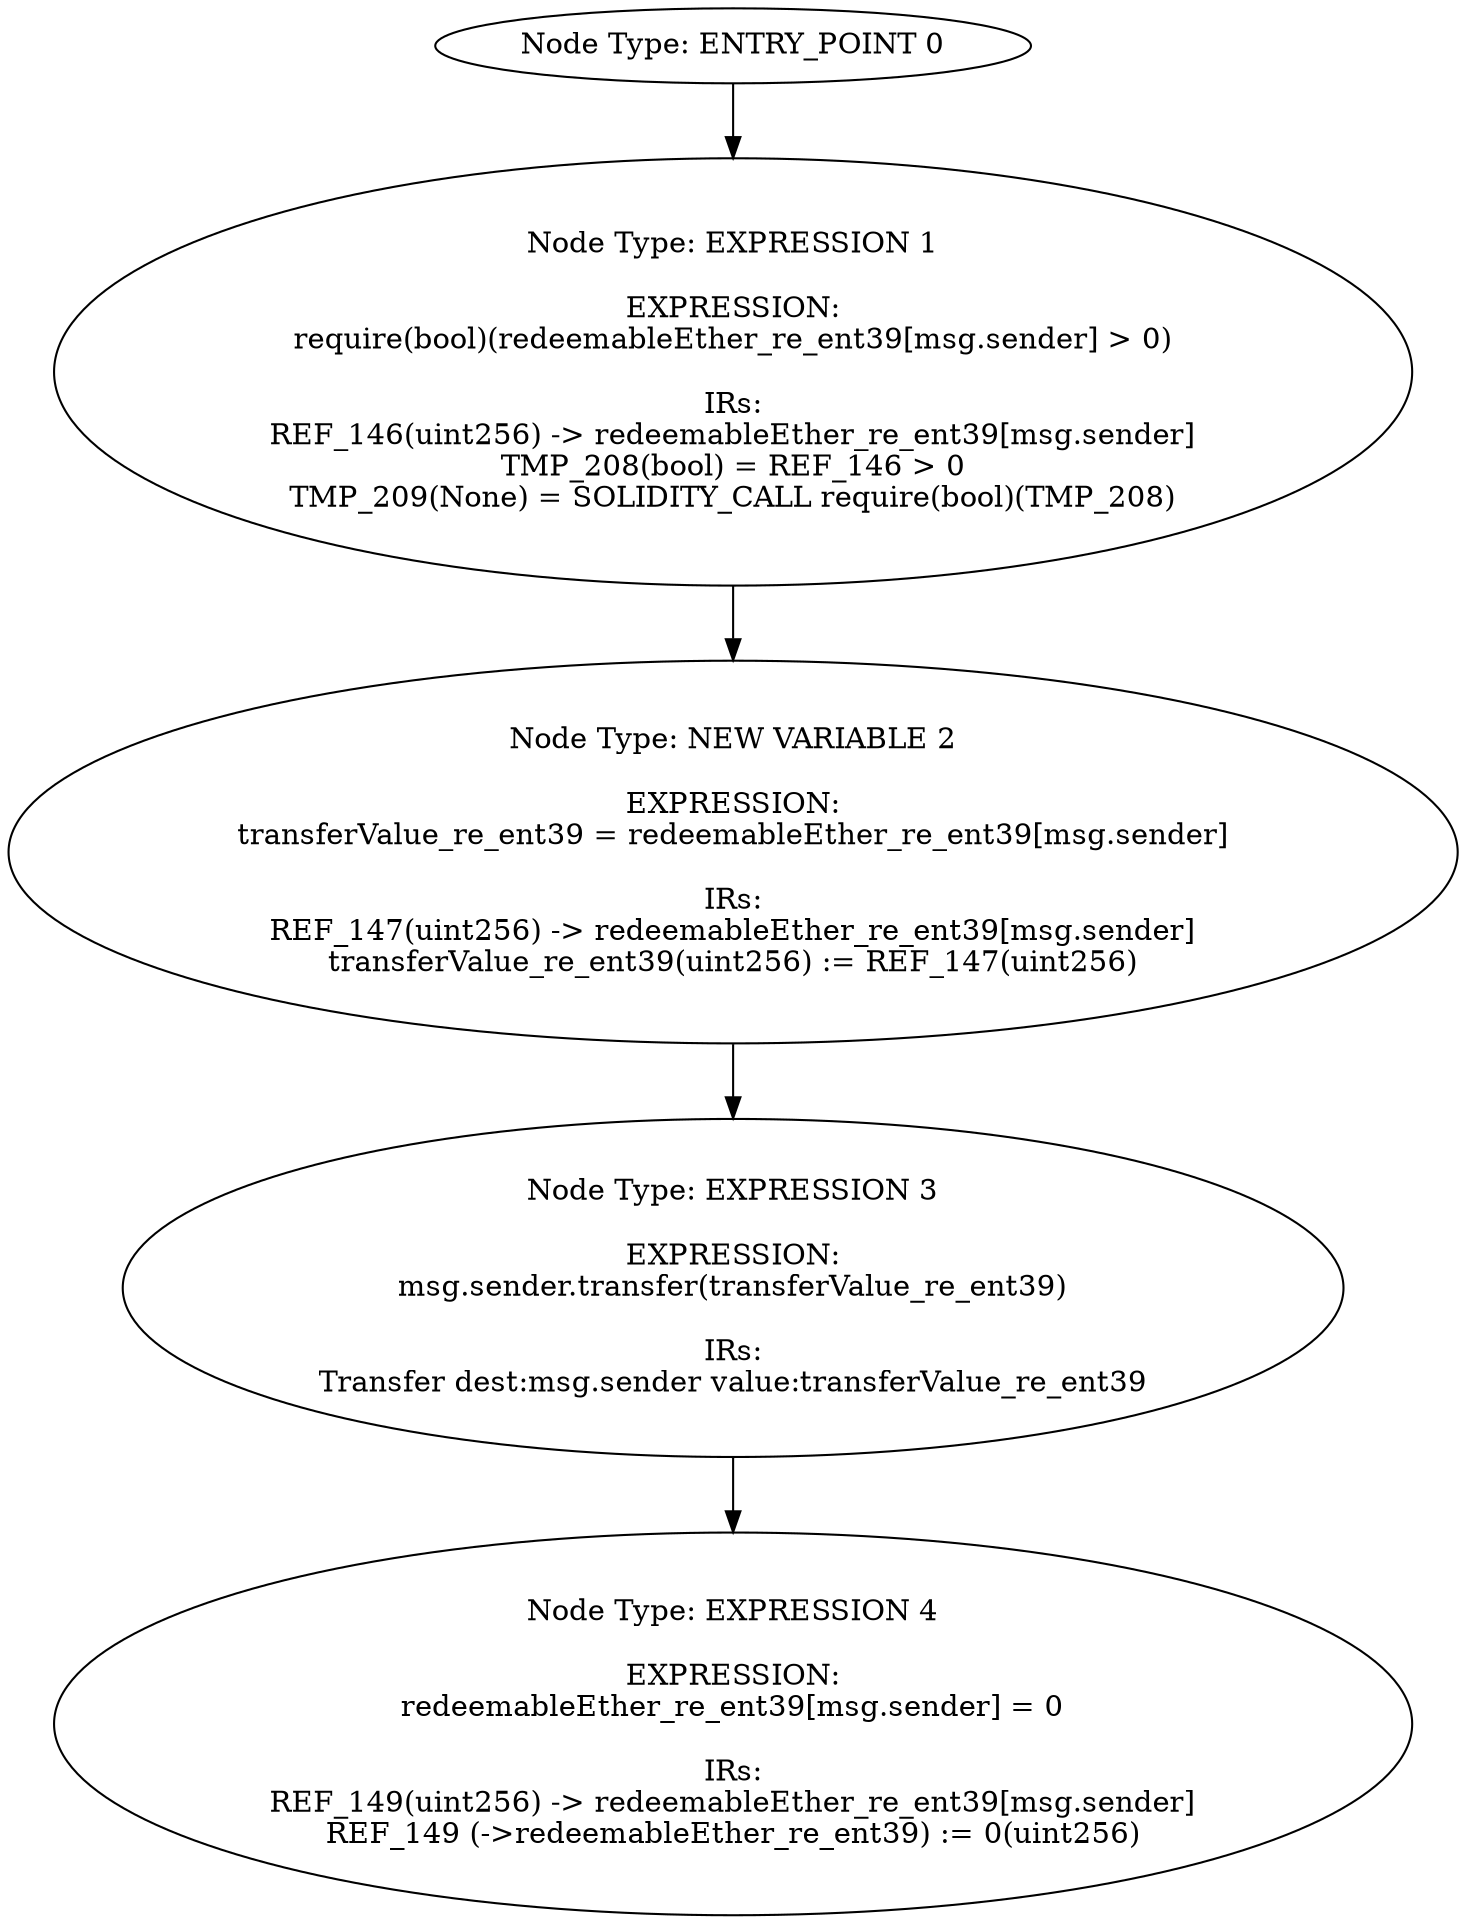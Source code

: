 digraph{
0[label="Node Type: ENTRY_POINT 0
"];
0->1;
1[label="Node Type: EXPRESSION 1

EXPRESSION:
require(bool)(redeemableEther_re_ent39[msg.sender] > 0)

IRs:
REF_146(uint256) -> redeemableEther_re_ent39[msg.sender]
TMP_208(bool) = REF_146 > 0
TMP_209(None) = SOLIDITY_CALL require(bool)(TMP_208)"];
1->2;
2[label="Node Type: NEW VARIABLE 2

EXPRESSION:
transferValue_re_ent39 = redeemableEther_re_ent39[msg.sender]

IRs:
REF_147(uint256) -> redeemableEther_re_ent39[msg.sender]
transferValue_re_ent39(uint256) := REF_147(uint256)"];
2->3;
3[label="Node Type: EXPRESSION 3

EXPRESSION:
msg.sender.transfer(transferValue_re_ent39)

IRs:
Transfer dest:msg.sender value:transferValue_re_ent39"];
3->4;
4[label="Node Type: EXPRESSION 4

EXPRESSION:
redeemableEther_re_ent39[msg.sender] = 0

IRs:
REF_149(uint256) -> redeemableEther_re_ent39[msg.sender]
REF_149 (->redeemableEther_re_ent39) := 0(uint256)"];
}
